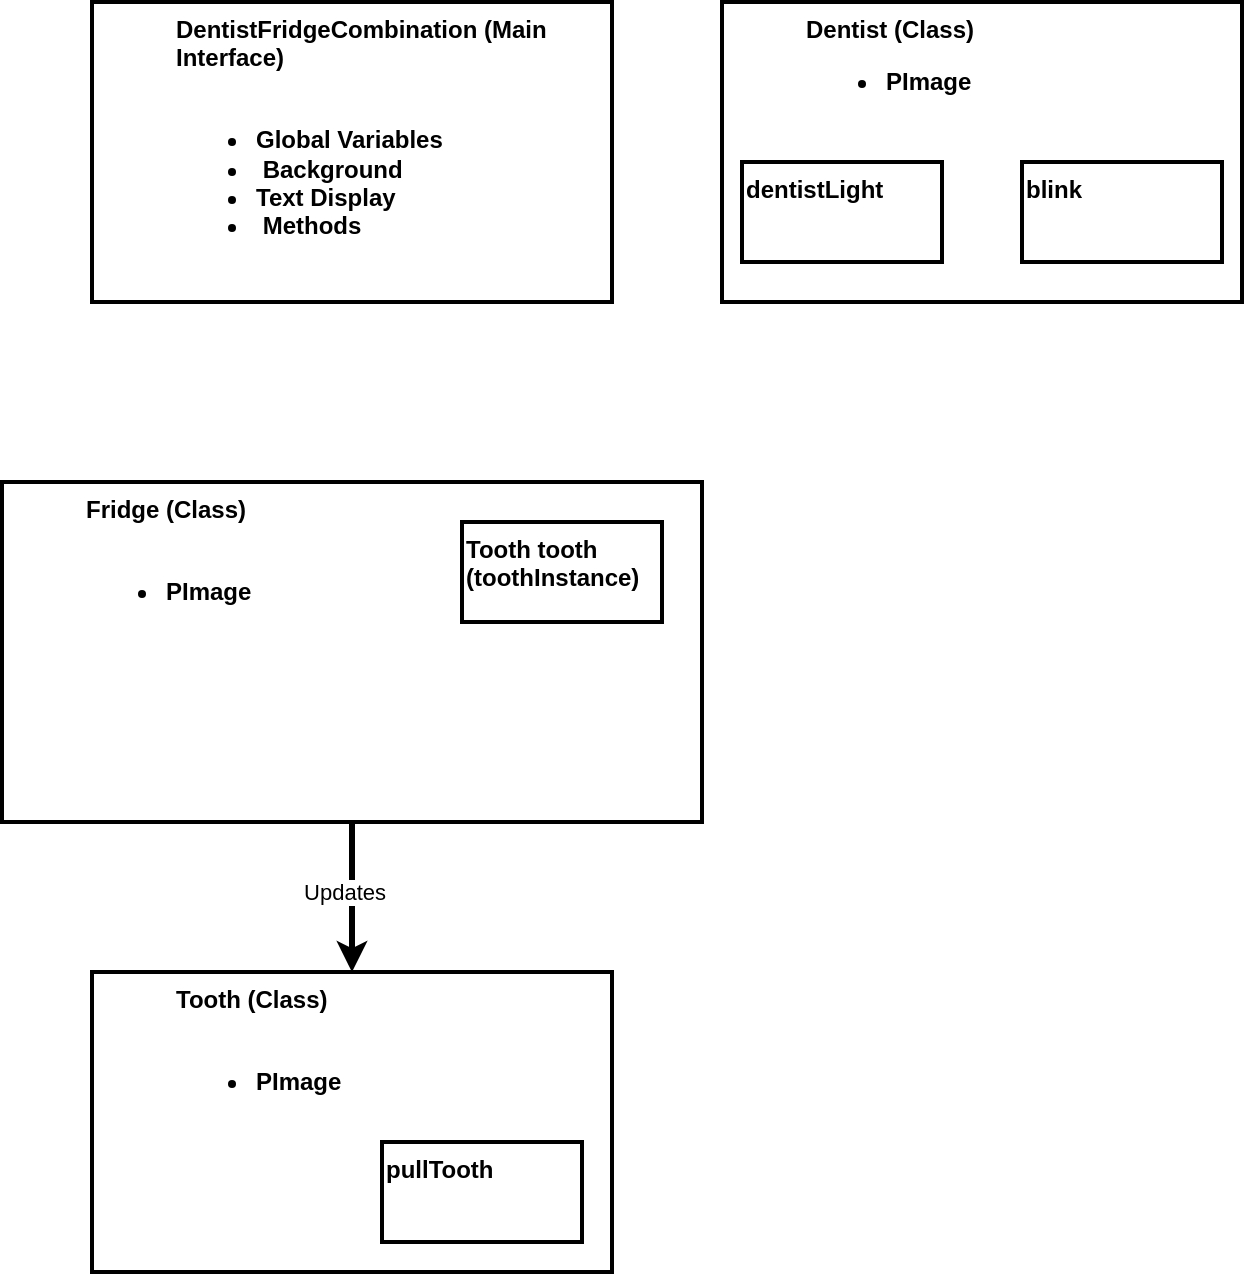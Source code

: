 <mxfile version="24.4.8" type="github">
  <diagram id="C5RBs43oDa-KdzZeNtuy" name="Page-1">
    <mxGraphModel dx="1272" dy="835" grid="1" gridSize="10" guides="1" tooltips="1" connect="1" arrows="1" fold="1" page="1" pageScale="1" pageWidth="827" pageHeight="1169" math="0" shadow="0">
      <root>
        <mxCell id="WIyWlLk6GJQsqaUBKTNV-0" />
        <mxCell id="WIyWlLk6GJQsqaUBKTNV-1" parent="WIyWlLk6GJQsqaUBKTNV-0" />
        <mxCell id="isv8KoxDo1tm24USL7_6-0" value="&lt;blockquote style=&quot;margin: 0 0 0 40px; border: none; padding: 0px;&quot;&gt;DentistFridgeCombination (Main Interface)&lt;/blockquote&gt;&lt;blockquote style=&quot;margin: 0 0 0 40px; border: none; padding: 0px;&quot;&gt;&lt;br&gt;&lt;/blockquote&gt;&lt;blockquote style=&quot;margin: 0 0 0 40px; border: none; padding: 0px;&quot;&gt;&lt;ul&gt;&lt;li&gt;Global Variables&lt;/li&gt;&lt;li&gt;&amp;nbsp;Background&lt;/li&gt;&lt;li&gt;Text Display&lt;/li&gt;&lt;li&gt;&amp;nbsp;Methods&lt;/li&gt;&lt;/ul&gt;&lt;/blockquote&gt;" style="rounded=0;whiteSpace=wrap;html=1;strokeWidth=2;verticalAlign=top;align=left;fontStyle=1" vertex="1" parent="WIyWlLk6GJQsqaUBKTNV-1">
          <mxGeometry x="135" y="100" width="260" height="150" as="geometry" />
        </mxCell>
        <mxCell id="isv8KoxDo1tm24USL7_6-1" value="&lt;blockquote style=&quot;margin: 0 0 0 40px; border: none; padding: 0px;&quot;&gt;Dentist (Class)&lt;/blockquote&gt;&lt;blockquote style=&quot;margin: 0 0 0 40px; border: none; padding: 0px;&quot;&gt;&lt;ul&gt;&lt;li&gt;&lt;span style=&quot;background-color: initial;&quot;&gt;PImage&lt;/span&gt;&lt;/li&gt;&lt;/ul&gt;&lt;/blockquote&gt;" style="rounded=0;whiteSpace=wrap;html=1;strokeWidth=2;verticalAlign=top;align=left;fontStyle=1" vertex="1" parent="WIyWlLk6GJQsqaUBKTNV-1">
          <mxGeometry x="450" y="100" width="260" height="150" as="geometry" />
        </mxCell>
        <mxCell id="isv8KoxDo1tm24USL7_6-8" value="" style="edgeStyle=orthogonalEdgeStyle;rounded=0;orthogonalLoop=1;jettySize=auto;html=1;strokeWidth=3;" edge="1" parent="WIyWlLk6GJQsqaUBKTNV-1" source="isv8KoxDo1tm24USL7_6-2" target="isv8KoxDo1tm24USL7_6-3">
          <mxGeometry relative="1" as="geometry" />
        </mxCell>
        <mxCell id="isv8KoxDo1tm24USL7_6-9" value="Updates" style="edgeLabel;html=1;align=center;verticalAlign=middle;resizable=0;points=[];" vertex="1" connectable="0" parent="isv8KoxDo1tm24USL7_6-8">
          <mxGeometry x="-0.067" y="-4" relative="1" as="geometry">
            <mxPoint as="offset" />
          </mxGeometry>
        </mxCell>
        <mxCell id="isv8KoxDo1tm24USL7_6-2" value="&lt;blockquote style=&quot;margin: 0 0 0 40px; border: none; padding: 0px;&quot;&gt;Fridge (Class)&lt;/blockquote&gt;&lt;blockquote style=&quot;margin: 0 0 0 40px; border: none; padding: 0px;&quot;&gt;&lt;br&gt;&lt;/blockquote&gt;&lt;blockquote style=&quot;margin: 0 0 0 40px; border: none; padding: 0px;&quot;&gt;&lt;ul&gt;&lt;li&gt;PImage&lt;/li&gt;&lt;/ul&gt;&lt;/blockquote&gt;" style="rounded=0;whiteSpace=wrap;html=1;strokeWidth=2;verticalAlign=top;align=left;fontStyle=1" vertex="1" parent="WIyWlLk6GJQsqaUBKTNV-1">
          <mxGeometry x="90" y="340" width="350" height="170" as="geometry" />
        </mxCell>
        <mxCell id="isv8KoxDo1tm24USL7_6-3" value="&lt;blockquote style=&quot;margin: 0 0 0 40px; border: none; padding: 0px;&quot;&gt;Tooth (Class)&lt;/blockquote&gt;&lt;blockquote style=&quot;margin: 0 0 0 40px; border: none; padding: 0px;&quot;&gt;&lt;br&gt;&lt;/blockquote&gt;&lt;blockquote style=&quot;margin: 0 0 0 40px; border: none; padding: 0px;&quot;&gt;&lt;ul&gt;&lt;li&gt;PImage&lt;/li&gt;&lt;/ul&gt;&lt;/blockquote&gt;" style="rounded=0;whiteSpace=wrap;html=1;strokeWidth=2;verticalAlign=top;align=left;fontStyle=1" vertex="1" parent="WIyWlLk6GJQsqaUBKTNV-1">
          <mxGeometry x="135" y="585" width="260" height="150" as="geometry" />
        </mxCell>
        <mxCell id="isv8KoxDo1tm24USL7_6-4" value="blink" style="rounded=0;whiteSpace=wrap;html=1;strokeWidth=2;fontStyle=1;align=left;verticalAlign=top;" vertex="1" parent="WIyWlLk6GJQsqaUBKTNV-1">
          <mxGeometry x="600" y="180" width="100" height="50" as="geometry" />
        </mxCell>
        <mxCell id="isv8KoxDo1tm24USL7_6-5" value="dentistLight" style="rounded=0;whiteSpace=wrap;html=1;strokeWidth=2;fontStyle=1;align=left;verticalAlign=top;" vertex="1" parent="WIyWlLk6GJQsqaUBKTNV-1">
          <mxGeometry x="460" y="180" width="100" height="50" as="geometry" />
        </mxCell>
        <mxCell id="isv8KoxDo1tm24USL7_6-6" value="Tooth tooth (toothInstance)" style="rounded=0;whiteSpace=wrap;html=1;strokeWidth=2;fontStyle=1;align=left;verticalAlign=top;" vertex="1" parent="WIyWlLk6GJQsqaUBKTNV-1">
          <mxGeometry x="320" y="360" width="100" height="50" as="geometry" />
        </mxCell>
        <mxCell id="isv8KoxDo1tm24USL7_6-7" value="pullTooth" style="rounded=0;whiteSpace=wrap;html=1;strokeWidth=2;fontStyle=1;align=left;verticalAlign=top;" vertex="1" parent="WIyWlLk6GJQsqaUBKTNV-1">
          <mxGeometry x="280" y="670" width="100" height="50" as="geometry" />
        </mxCell>
      </root>
    </mxGraphModel>
  </diagram>
</mxfile>
